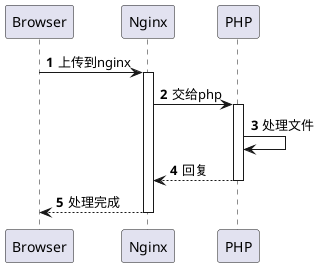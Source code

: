 @startuml

autonumber

Browser -> Nginx: 上传到nginx
activate Nginx

Nginx -> PHP: 交给php
activate PHP

PHP -> PHP: 处理文件

PHP --> Nginx: 回复
deactivate PHP

Browser <-- Nginx: 处理完成
deactivate Nginx

@enduml